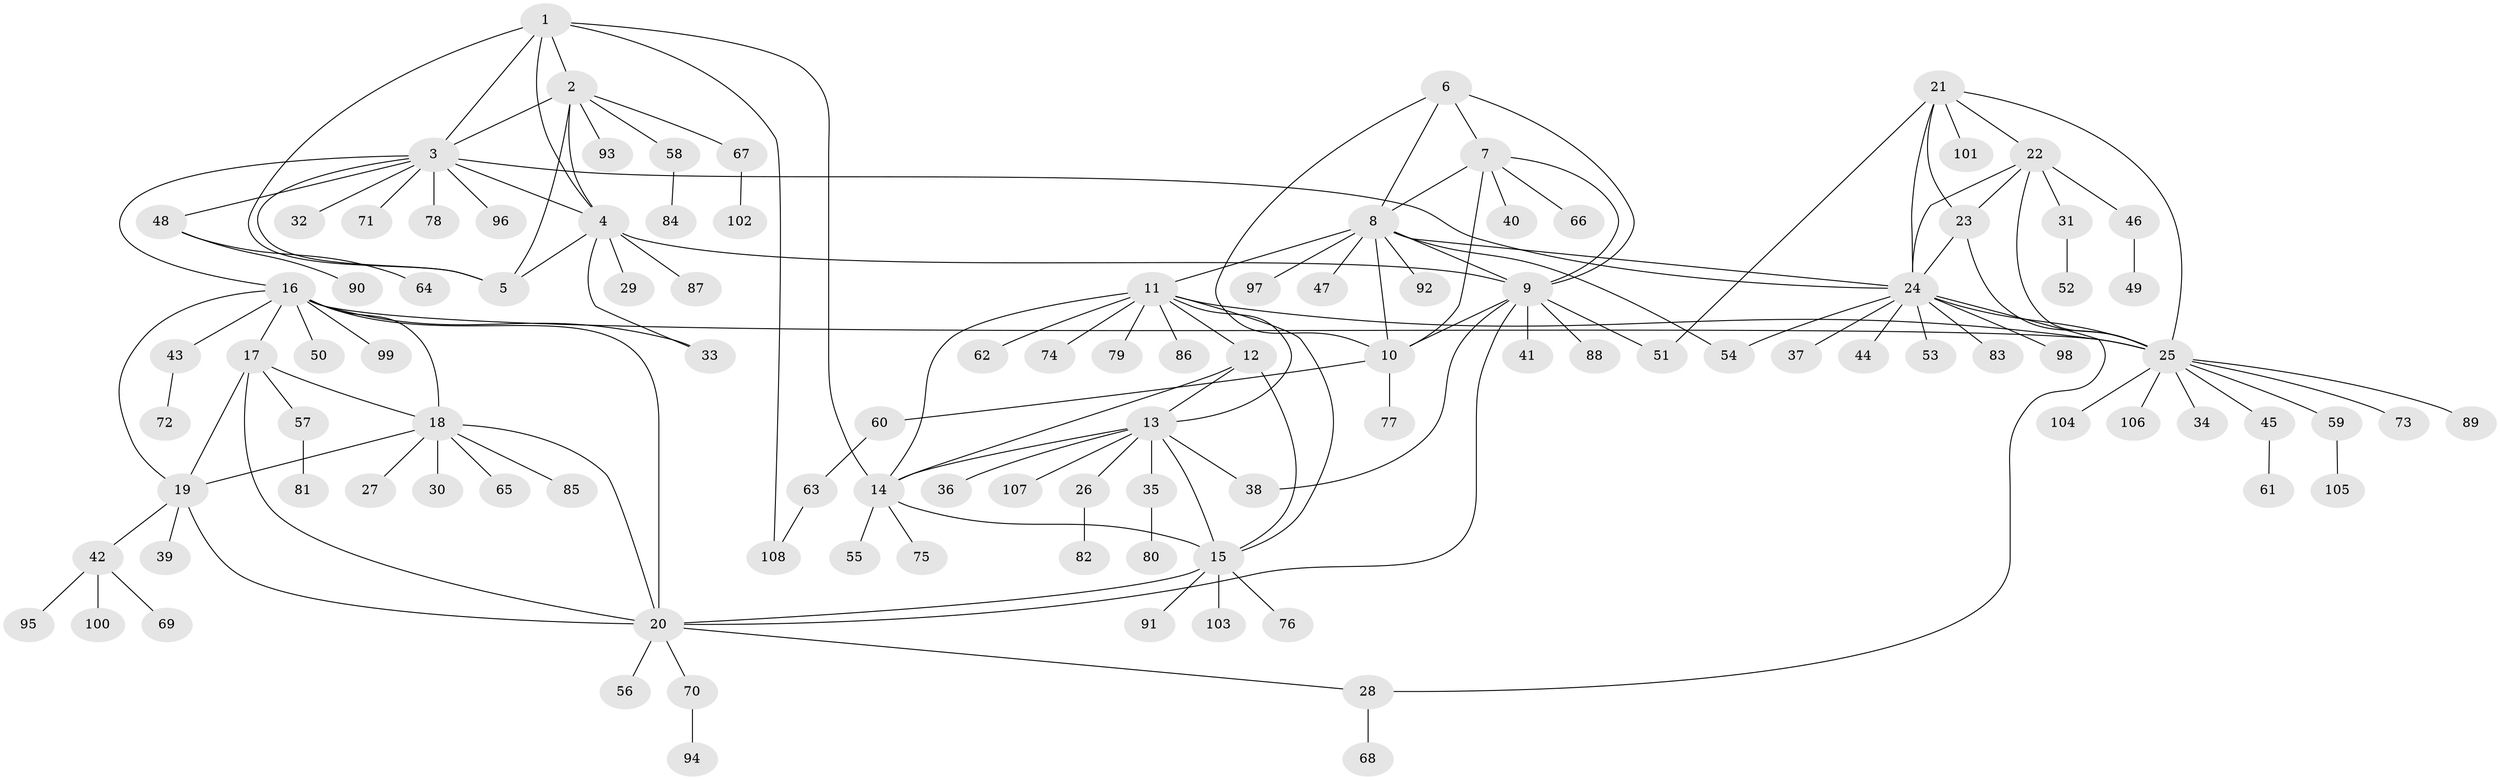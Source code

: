 // Generated by graph-tools (version 1.1) at 2025/15/03/09/25 04:15:59]
// undirected, 108 vertices, 149 edges
graph export_dot {
graph [start="1"]
  node [color=gray90,style=filled];
  1;
  2;
  3;
  4;
  5;
  6;
  7;
  8;
  9;
  10;
  11;
  12;
  13;
  14;
  15;
  16;
  17;
  18;
  19;
  20;
  21;
  22;
  23;
  24;
  25;
  26;
  27;
  28;
  29;
  30;
  31;
  32;
  33;
  34;
  35;
  36;
  37;
  38;
  39;
  40;
  41;
  42;
  43;
  44;
  45;
  46;
  47;
  48;
  49;
  50;
  51;
  52;
  53;
  54;
  55;
  56;
  57;
  58;
  59;
  60;
  61;
  62;
  63;
  64;
  65;
  66;
  67;
  68;
  69;
  70;
  71;
  72;
  73;
  74;
  75;
  76;
  77;
  78;
  79;
  80;
  81;
  82;
  83;
  84;
  85;
  86;
  87;
  88;
  89;
  90;
  91;
  92;
  93;
  94;
  95;
  96;
  97;
  98;
  99;
  100;
  101;
  102;
  103;
  104;
  105;
  106;
  107;
  108;
  1 -- 2;
  1 -- 3;
  1 -- 4;
  1 -- 5;
  1 -- 14;
  1 -- 108;
  2 -- 3;
  2 -- 4;
  2 -- 5;
  2 -- 58;
  2 -- 67;
  2 -- 93;
  3 -- 4;
  3 -- 5;
  3 -- 16;
  3 -- 24;
  3 -- 32;
  3 -- 48;
  3 -- 71;
  3 -- 78;
  3 -- 96;
  4 -- 5;
  4 -- 9;
  4 -- 29;
  4 -- 33;
  4 -- 87;
  6 -- 7;
  6 -- 8;
  6 -- 9;
  6 -- 10;
  7 -- 8;
  7 -- 9;
  7 -- 10;
  7 -- 40;
  7 -- 66;
  8 -- 9;
  8 -- 10;
  8 -- 11;
  8 -- 24;
  8 -- 47;
  8 -- 54;
  8 -- 92;
  8 -- 97;
  9 -- 10;
  9 -- 20;
  9 -- 38;
  9 -- 41;
  9 -- 51;
  9 -- 88;
  10 -- 60;
  10 -- 77;
  11 -- 12;
  11 -- 13;
  11 -- 14;
  11 -- 15;
  11 -- 25;
  11 -- 62;
  11 -- 74;
  11 -- 79;
  11 -- 86;
  12 -- 13;
  12 -- 14;
  12 -- 15;
  13 -- 14;
  13 -- 15;
  13 -- 26;
  13 -- 35;
  13 -- 36;
  13 -- 38;
  13 -- 107;
  14 -- 15;
  14 -- 55;
  14 -- 75;
  15 -- 20;
  15 -- 76;
  15 -- 91;
  15 -- 103;
  16 -- 17;
  16 -- 18;
  16 -- 19;
  16 -- 20;
  16 -- 25;
  16 -- 33;
  16 -- 43;
  16 -- 50;
  16 -- 99;
  17 -- 18;
  17 -- 19;
  17 -- 20;
  17 -- 57;
  18 -- 19;
  18 -- 20;
  18 -- 27;
  18 -- 30;
  18 -- 65;
  18 -- 85;
  19 -- 20;
  19 -- 39;
  19 -- 42;
  20 -- 28;
  20 -- 56;
  20 -- 70;
  21 -- 22;
  21 -- 23;
  21 -- 24;
  21 -- 25;
  21 -- 51;
  21 -- 101;
  22 -- 23;
  22 -- 24;
  22 -- 25;
  22 -- 31;
  22 -- 46;
  23 -- 24;
  23 -- 25;
  24 -- 25;
  24 -- 28;
  24 -- 37;
  24 -- 44;
  24 -- 53;
  24 -- 54;
  24 -- 83;
  24 -- 98;
  25 -- 34;
  25 -- 45;
  25 -- 59;
  25 -- 73;
  25 -- 89;
  25 -- 104;
  25 -- 106;
  26 -- 82;
  28 -- 68;
  31 -- 52;
  35 -- 80;
  42 -- 69;
  42 -- 95;
  42 -- 100;
  43 -- 72;
  45 -- 61;
  46 -- 49;
  48 -- 64;
  48 -- 90;
  57 -- 81;
  58 -- 84;
  59 -- 105;
  60 -- 63;
  63 -- 108;
  67 -- 102;
  70 -- 94;
}
